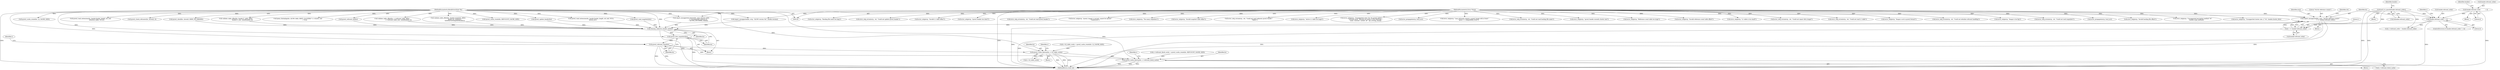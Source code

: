 digraph "0_qemu_6a83f8b5bec6f59e56cc49bd49e4c3f8f805d56f_0@pointer" {
"1000603" [label="(Call,report_unsupported(bs, errp, \"%d bit reference counts\",\n                           1 << header.refcount_order))"];
"1000121" [label="(MethodParameterIn,BlockDriverState *bs)"];
"1000124" [label="(MethodParameterIn,Error **errp)"];
"1000607" [label="(Call,1 << header.refcount_order)"];
"1000597" [label="(Call,header.refcount_order != 4)"];
"1000385" [label="(Call,be32_to_cpus(&header.refcount_order))"];
"1000358" [label="(Call,header.refcount_order           = 4)"];
"1001437" [label="(Call,cleanup_unknown_header_ext(bs))"];
"1001439" [label="(Call,qcow2_free_snapshots(bs))"];
"1001441" [label="(Call,qcow2_refcount_close(bs))"];
"1001457" [label="(Call,qcow2_cache_destroy(bs, s->l2_table_cache))"];
"1001467" [label="(Call,qcow2_cache_destroy(bs, s->refcount_block_cache))"];
"1001469" [label="(Call,s->refcount_block_cache)"];
"1000487" [label="(Call,error_setg(errp, \"Invalid backing file offset\"))"];
"1000631" [label="(Call,error_setg(errp, \"Unsupported encryption method: %i\",\n                   header.crypt_method))"];
"1000597" [label="(Call,header.refcount_order != 4)"];
"1001467" [label="(Call,qcow2_cache_destroy(bs, s->refcount_block_cache))"];
"1000609" [label="(Call,header.refcount_order)"];
"1000298" [label="(Call,error_setg(errp, \"Unsupported cluster size: 2^%i\", header.cluster_bits))"];
"1001085" [label="(Call,error_setg(errp, \"Backing file name too long\"))"];
"1001182" [label="(Call,error_setg_errno(errp, -ret, \"Could not update qcow2 header\"))"];
"1000608" [label="(Literal,1)"];
"1000891" [label="(Call,error_setg(errp, \"Invalid L1 table offset\"))"];
"1001482" [label="(MethodReturn,static int)"];
"1000402" [label="(Call,error_setg(errp, \"qcow2 header too short\"))"];
"1000358" [label="(Call,header.refcount_order           = 4)"];
"1000167" [label="(Call,error_setg_errno(errp, -ret, \"Could not read qcow2 header\"))"];
"1000970" [label="(Call,s->l2_table_cache = qcow2_cache_create(bs, L2_CACHE_SIZE))"];
"1000588" [label="(Call,error_setg(errp, \"qcow2: Image is corrupt; cannot be opened \"\n                       \"read/write\"))"];
"1000124" [label="(MethodParameterIn,Error **errp)"];
"1000607" [label="(Call,1 << header.refcount_order)"];
"1000776" [label="(Call,error_setg(errp, \"Too many snapshots\"))"];
"1000786" [label="(Call,validate_table_offset(bs, header.snapshots_offset,\n                                header.nb_snapshots,\n                                sizeof(QCowSnapshotHeader)))"];
"1001440" [label="(Identifier,bs)"];
"1000342" [label="(Block,)"];
"1000601" [label="(Literal,4)"];
"1001439" [label="(Call,qcow2_free_snapshots(bs))"];
"1001445" [label="(Identifier,s)"];
"1000604" [label="(Identifier,bs)"];
"1000369" [label="(Block,)"];
"1000801" [label="(Call,error_setg(errp, \"Invalid snapshot table offset\"))"];
"1001441" [label="(Call,qcow2_refcount_close(bs))"];
"1001458" [label="(Identifier,bs)"];
"1001459" [label="(Call,s->l2_table_cache)"];
"1001018" [label="(Call,qcow2_refcount_init(bs))"];
"1000125" [label="(Block,)"];
"1000981" [label="(Call,qcow2_cache_create(bs, REFCOUNT_CACHE_SIZE))"];
"1000472" [label="(Call,error_setg_errno(errp, -ret, \"Could not read unknown qcow2 header \"\n                             \"fields\"))"];
"1001474" [label="(Identifier,s)"];
"1000812" [label="(Call,error_setg(errp, \"Active L1 table too large\"))"];
"1001175" [label="(Call,qcow2_update_header(bs))"];
"1001456" [label="(Block,)"];
"1000121" [label="(MethodParameterIn,BlockDriverState *bs)"];
"1001358" [label="(Call,error_setg(errp, \"Unsupported value '%s' for qcow2 option \"\n                   \"'overlap-check'. Allowed are either of the following: \"\n                   \"none, constant, cached, all\", opt_overlap_check))"];
"1000385" [label="(Call,be32_to_cpus(&header.refcount_order))"];
"1001442" [label="(Identifier,bs)"];
"1001042" [label="(Call,qcow2_read_extensions(bs, header.header_length, ext_end, NULL,\n        &local_err))"];
"1001052" [label="(Call,error_propagate(errp, local_err))"];
"1001438" [label="(Identifier,bs)"];
"1000598" [label="(Call,header.refcount_order)"];
"1001413" [label="(Call,error_setg(errp, \"Lazy refcounts require a qcow2 image with at least \"\n                   \"qemu 1.1 compatibility level\"))"];
"1000876" [label="(Call,validate_table_offset(bs, header.l1_table_offset,\n                                header.l1_size, sizeof(uint64_t)))"];
"1001111" [label="(Call,error_setg_errno(errp, -ret, \"Could not read backing file name\"))"];
"1000974" [label="(Call,qcow2_cache_create(bs, L2_CACHE_SIZE))"];
"1000419" [label="(Call,error_setg(errp, \"qcow2 header exceeds cluster size\"))"];
"1000266" [label="(Call,report_unsupported(bs, errp, \"QCOW version %d\", header.version))"];
"1000605" [label="(Identifier,errp)"];
"1000606" [label="(Literal,\"%d bit reference counts\")"];
"1000617" [label="(Call,s->refcount_order = header.refcount_order)"];
"1000750" [label="(Call,validate_table_offset(bs, s->refcount_table_offset,\n                                s->refcount_table_size, sizeof(uint64_t)))"];
"1000740" [label="(Call,error_setg(errp, \"Reference count table too large\"))"];
"1001437" [label="(Call,cleanup_unknown_header_ext(bs))"];
"1000393" [label="(Identifier,header)"];
"1000977" [label="(Call,s->refcount_block_cache = qcow2_cache_create(bs, REFCOUNT_CACHE_SIZE))"];
"1000765" [label="(Call,error_setg(errp, \"Invalid reference count table offset\"))"];
"1001457" [label="(Call,qcow2_cache_destroy(bs, s->l2_table_cache))"];
"1000362" [label="(Literal,4)"];
"1000596" [label="(ControlStructure,if (header.refcount_order != 4))"];
"1000603" [label="(Call,report_unsupported(bs, errp, \"%d bit reference counts\",\n                           1 << header.refcount_order))"];
"1001140" [label="(Call,qcow2_read_snapshots(bs))"];
"1000386" [label="(Call,&header.refcount_order)"];
"1000866" [label="(Call,error_setg(errp, \"L1 table is too small\"))"];
"1001227" [label="(Call,error_setg_errno(errp, -ret, \"Could not repair dirty image\"))"];
"1000359" [label="(Call,header.refcount_order)"];
"1000945" [label="(Call,error_setg_errno(errp, -ret, \"Could not read L1 table\"))"];
"1001217" [label="(Call,qcow2_check(bs, &result, BDRV_FIX_ERRORS))"];
"1001468" [label="(Identifier,bs)"];
"1000245" [label="(Call,error_setg(errp, \"Image is not in qcow2 format\"))"];
"1001025" [label="(Call,error_setg_errno(errp, -ret, \"Could not initialize refcount handling\"))"];
"1000546" [label="(Call,qcow2_read_extensions(bs, header.header_length, ext_end,\n                              &feature_table, NULL))"];
"1000619" [label="(Identifier,s)"];
"1000613" [label="(Identifier,ret)"];
"1001425" [label="(Call,qcow2_check_refcounts(bs, &result, 0))"];
"1000602" [label="(Block,)"];
"1001464" [label="(Identifier,s)"];
"1000996" [label="(Call,qemu_blockalign(bs, QCOW_MAX_CRYPT_CLUSTERS * s->cluster_size\n                                  + 512))"];
"1000844" [label="(Call,error_setg(errp, \"Image is too big\"))"];
"1000555" [label="(Call,report_unsupported_feature(bs, errp, feature_table,\n                                   s->incompatible_features &\n                                   ~QCOW2_INCOMPAT_MASK))"];
"1001147" [label="(Call,error_setg_errno(errp, -ret, \"Could not read snapshots\"))"];
"1000365" [label="(Identifier,header)"];
"1001466" [label="(Block,)"];
"1001250" [label="(Call,error_propagate(errp, local_err))"];
"1000603" -> "1000602"  [label="AST: "];
"1000603" -> "1000607"  [label="CFG: "];
"1000604" -> "1000603"  [label="AST: "];
"1000605" -> "1000603"  [label="AST: "];
"1000606" -> "1000603"  [label="AST: "];
"1000607" -> "1000603"  [label="AST: "];
"1000613" -> "1000603"  [label="CFG: "];
"1000603" -> "1001482"  [label="DDG: "];
"1000603" -> "1001482"  [label="DDG: "];
"1000603" -> "1001482"  [label="DDG: "];
"1000121" -> "1000603"  [label="DDG: "];
"1000124" -> "1000603"  [label="DDG: "];
"1000607" -> "1000603"  [label="DDG: "];
"1000607" -> "1000603"  [label="DDG: "];
"1000603" -> "1001437"  [label="DDG: "];
"1000121" -> "1000120"  [label="AST: "];
"1000121" -> "1001482"  [label="DDG: "];
"1000121" -> "1000266"  [label="DDG: "];
"1000121" -> "1000546"  [label="DDG: "];
"1000121" -> "1000555"  [label="DDG: "];
"1000121" -> "1000750"  [label="DDG: "];
"1000121" -> "1000786"  [label="DDG: "];
"1000121" -> "1000876"  [label="DDG: "];
"1000121" -> "1000974"  [label="DDG: "];
"1000121" -> "1000981"  [label="DDG: "];
"1000121" -> "1000996"  [label="DDG: "];
"1000121" -> "1001018"  [label="DDG: "];
"1000121" -> "1001042"  [label="DDG: "];
"1000121" -> "1001140"  [label="DDG: "];
"1000121" -> "1001175"  [label="DDG: "];
"1000121" -> "1001217"  [label="DDG: "];
"1000121" -> "1001425"  [label="DDG: "];
"1000121" -> "1001437"  [label="DDG: "];
"1000121" -> "1001439"  [label="DDG: "];
"1000121" -> "1001441"  [label="DDG: "];
"1000121" -> "1001457"  [label="DDG: "];
"1000121" -> "1001467"  [label="DDG: "];
"1000124" -> "1000120"  [label="AST: "];
"1000124" -> "1001482"  [label="DDG: "];
"1000124" -> "1000167"  [label="DDG: "];
"1000124" -> "1000245"  [label="DDG: "];
"1000124" -> "1000266"  [label="DDG: "];
"1000124" -> "1000298"  [label="DDG: "];
"1000124" -> "1000402"  [label="DDG: "];
"1000124" -> "1000419"  [label="DDG: "];
"1000124" -> "1000472"  [label="DDG: "];
"1000124" -> "1000487"  [label="DDG: "];
"1000124" -> "1000555"  [label="DDG: "];
"1000124" -> "1000588"  [label="DDG: "];
"1000124" -> "1000631"  [label="DDG: "];
"1000124" -> "1000740"  [label="DDG: "];
"1000124" -> "1000765"  [label="DDG: "];
"1000124" -> "1000776"  [label="DDG: "];
"1000124" -> "1000801"  [label="DDG: "];
"1000124" -> "1000812"  [label="DDG: "];
"1000124" -> "1000844"  [label="DDG: "];
"1000124" -> "1000866"  [label="DDG: "];
"1000124" -> "1000891"  [label="DDG: "];
"1000124" -> "1000945"  [label="DDG: "];
"1000124" -> "1001025"  [label="DDG: "];
"1000124" -> "1001052"  [label="DDG: "];
"1000124" -> "1001085"  [label="DDG: "];
"1000124" -> "1001111"  [label="DDG: "];
"1000124" -> "1001147"  [label="DDG: "];
"1000124" -> "1001182"  [label="DDG: "];
"1000124" -> "1001227"  [label="DDG: "];
"1000124" -> "1001250"  [label="DDG: "];
"1000124" -> "1001358"  [label="DDG: "];
"1000124" -> "1001413"  [label="DDG: "];
"1000607" -> "1000609"  [label="CFG: "];
"1000608" -> "1000607"  [label="AST: "];
"1000609" -> "1000607"  [label="AST: "];
"1000607" -> "1001482"  [label="DDG: "];
"1000597" -> "1000607"  [label="DDG: "];
"1000385" -> "1000607"  [label="DDG: "];
"1000597" -> "1000596"  [label="AST: "];
"1000597" -> "1000601"  [label="CFG: "];
"1000598" -> "1000597"  [label="AST: "];
"1000601" -> "1000597"  [label="AST: "];
"1000604" -> "1000597"  [label="CFG: "];
"1000619" -> "1000597"  [label="CFG: "];
"1000597" -> "1001482"  [label="DDG: "];
"1000385" -> "1000597"  [label="DDG: "];
"1000358" -> "1000597"  [label="DDG: "];
"1000597" -> "1000617"  [label="DDG: "];
"1000385" -> "1000369"  [label="AST: "];
"1000385" -> "1000386"  [label="CFG: "];
"1000386" -> "1000385"  [label="AST: "];
"1000393" -> "1000385"  [label="CFG: "];
"1000385" -> "1001482"  [label="DDG: "];
"1000385" -> "1001482"  [label="DDG: "];
"1000385" -> "1000617"  [label="DDG: "];
"1000358" -> "1000342"  [label="AST: "];
"1000358" -> "1000362"  [label="CFG: "];
"1000359" -> "1000358"  [label="AST: "];
"1000362" -> "1000358"  [label="AST: "];
"1000365" -> "1000358"  [label="CFG: "];
"1000358" -> "1001482"  [label="DDG: "];
"1001437" -> "1000125"  [label="AST: "];
"1001437" -> "1001438"  [label="CFG: "];
"1001438" -> "1001437"  [label="AST: "];
"1001440" -> "1001437"  [label="CFG: "];
"1001437" -> "1001482"  [label="DDG: "];
"1001217" -> "1001437"  [label="DDG: "];
"1000266" -> "1001437"  [label="DDG: "];
"1000786" -> "1001437"  [label="DDG: "];
"1001042" -> "1001437"  [label="DDG: "];
"1001140" -> "1001437"  [label="DDG: "];
"1000876" -> "1001437"  [label="DDG: "];
"1000750" -> "1001437"  [label="DDG: "];
"1001175" -> "1001437"  [label="DDG: "];
"1000555" -> "1001437"  [label="DDG: "];
"1001018" -> "1001437"  [label="DDG: "];
"1001437" -> "1001439"  [label="DDG: "];
"1001439" -> "1000125"  [label="AST: "];
"1001439" -> "1001440"  [label="CFG: "];
"1001440" -> "1001439"  [label="AST: "];
"1001442" -> "1001439"  [label="CFG: "];
"1001439" -> "1001482"  [label="DDG: "];
"1001439" -> "1001441"  [label="DDG: "];
"1001441" -> "1000125"  [label="AST: "];
"1001441" -> "1001442"  [label="CFG: "];
"1001442" -> "1001441"  [label="AST: "];
"1001445" -> "1001441"  [label="CFG: "];
"1001441" -> "1001482"  [label="DDG: "];
"1001441" -> "1001482"  [label="DDG: "];
"1001441" -> "1001457"  [label="DDG: "];
"1001441" -> "1001467"  [label="DDG: "];
"1001457" -> "1001456"  [label="AST: "];
"1001457" -> "1001459"  [label="CFG: "];
"1001458" -> "1001457"  [label="AST: "];
"1001459" -> "1001457"  [label="AST: "];
"1001464" -> "1001457"  [label="CFG: "];
"1001457" -> "1001482"  [label="DDG: "];
"1001457" -> "1001482"  [label="DDG: "];
"1001457" -> "1001482"  [label="DDG: "];
"1000970" -> "1001457"  [label="DDG: "];
"1001457" -> "1001467"  [label="DDG: "];
"1001467" -> "1001466"  [label="AST: "];
"1001467" -> "1001469"  [label="CFG: "];
"1001468" -> "1001467"  [label="AST: "];
"1001469" -> "1001467"  [label="AST: "];
"1001474" -> "1001467"  [label="CFG: "];
"1001467" -> "1001482"  [label="DDG: "];
"1001467" -> "1001482"  [label="DDG: "];
"1001467" -> "1001482"  [label="DDG: "];
"1000977" -> "1001467"  [label="DDG: "];
}
